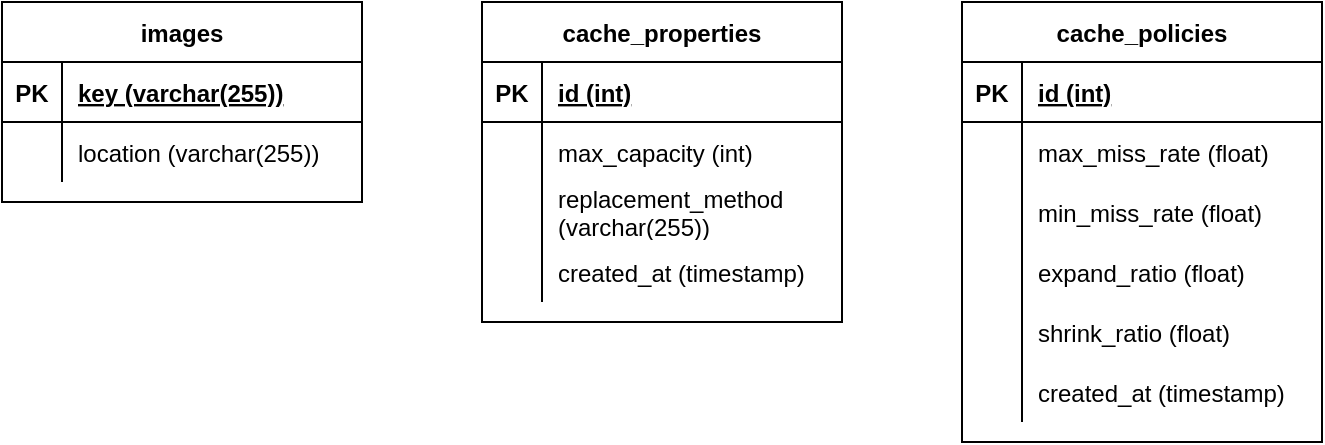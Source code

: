 <mxfile version="20.5.1" type="device"><diagram id="Uj7SLMJ2Hajab1zV8hsg" name="Page-1"><mxGraphModel dx="1234" dy="747" grid="1" gridSize="10" guides="1" tooltips="1" connect="1" arrows="1" fold="1" page="1" pageScale="1" pageWidth="850" pageHeight="1100" math="0" shadow="0"><root><mxCell id="0"/><mxCell id="1" parent="0"/><mxCell id="wsVQWXrpqQOHliyaj8iF-5" value="images" style="shape=table;startSize=30;container=1;collapsible=1;childLayout=tableLayout;fixedRows=1;rowLines=0;fontStyle=1;align=center;resizeLast=1;" parent="1" vertex="1"><mxGeometry x="40" y="120" width="180" height="100" as="geometry"><mxRectangle x="40" y="120" width="80" height="30" as="alternateBounds"/></mxGeometry></mxCell><mxCell id="wsVQWXrpqQOHliyaj8iF-6" value="" style="shape=tableRow;horizontal=0;startSize=0;swimlaneHead=0;swimlaneBody=0;fillColor=none;collapsible=0;dropTarget=0;points=[[0,0.5],[1,0.5]];portConstraint=eastwest;top=0;left=0;right=0;bottom=1;" parent="wsVQWXrpqQOHliyaj8iF-5" vertex="1"><mxGeometry y="30" width="180" height="30" as="geometry"/></mxCell><mxCell id="wsVQWXrpqQOHliyaj8iF-7" value="PK" style="shape=partialRectangle;connectable=0;fillColor=none;top=0;left=0;bottom=0;right=0;fontStyle=1;overflow=hidden;" parent="wsVQWXrpqQOHliyaj8iF-6" vertex="1"><mxGeometry width="30" height="30" as="geometry"><mxRectangle width="30" height="30" as="alternateBounds"/></mxGeometry></mxCell><mxCell id="wsVQWXrpqQOHliyaj8iF-8" value="key (varchar(255))" style="shape=partialRectangle;connectable=0;fillColor=none;top=0;left=0;bottom=0;right=0;align=left;spacingLeft=6;fontStyle=5;overflow=hidden;" parent="wsVQWXrpqQOHliyaj8iF-6" vertex="1"><mxGeometry x="30" width="150" height="30" as="geometry"><mxRectangle width="150" height="30" as="alternateBounds"/></mxGeometry></mxCell><mxCell id="wsVQWXrpqQOHliyaj8iF-9" value="" style="shape=tableRow;horizontal=0;startSize=0;swimlaneHead=0;swimlaneBody=0;fillColor=none;collapsible=0;dropTarget=0;points=[[0,0.5],[1,0.5]];portConstraint=eastwest;top=0;left=0;right=0;bottom=0;" parent="wsVQWXrpqQOHliyaj8iF-5" vertex="1"><mxGeometry y="60" width="180" height="30" as="geometry"/></mxCell><mxCell id="wsVQWXrpqQOHliyaj8iF-10" value="" style="shape=partialRectangle;connectable=0;fillColor=none;top=0;left=0;bottom=0;right=0;editable=1;overflow=hidden;" parent="wsVQWXrpqQOHliyaj8iF-9" vertex="1"><mxGeometry width="30" height="30" as="geometry"><mxRectangle width="30" height="30" as="alternateBounds"/></mxGeometry></mxCell><mxCell id="wsVQWXrpqQOHliyaj8iF-11" value="location (varchar(255))" style="shape=partialRectangle;connectable=0;fillColor=none;top=0;left=0;bottom=0;right=0;align=left;spacingLeft=6;overflow=hidden;" parent="wsVQWXrpqQOHliyaj8iF-9" vertex="1"><mxGeometry x="30" width="150" height="30" as="geometry"><mxRectangle width="150" height="30" as="alternateBounds"/></mxGeometry></mxCell><mxCell id="wsVQWXrpqQOHliyaj8iF-21" value="cache_policies" style="shape=table;startSize=30;container=1;collapsible=1;childLayout=tableLayout;fixedRows=1;rowLines=0;fontStyle=1;align=center;resizeLast=1;" parent="1" vertex="1"><mxGeometry x="520" y="120" width="180" height="220" as="geometry"/></mxCell><mxCell id="wsVQWXrpqQOHliyaj8iF-22" value="" style="shape=tableRow;horizontal=0;startSize=0;swimlaneHead=0;swimlaneBody=0;fillColor=none;collapsible=0;dropTarget=0;points=[[0,0.5],[1,0.5]];portConstraint=eastwest;top=0;left=0;right=0;bottom=1;" parent="wsVQWXrpqQOHliyaj8iF-21" vertex="1"><mxGeometry y="30" width="180" height="30" as="geometry"/></mxCell><mxCell id="wsVQWXrpqQOHliyaj8iF-23" value="PK" style="shape=partialRectangle;connectable=0;fillColor=none;top=0;left=0;bottom=0;right=0;fontStyle=1;overflow=hidden;" parent="wsVQWXrpqQOHliyaj8iF-22" vertex="1"><mxGeometry width="30" height="30" as="geometry"><mxRectangle width="30" height="30" as="alternateBounds"/></mxGeometry></mxCell><mxCell id="wsVQWXrpqQOHliyaj8iF-24" value="id (int)" style="shape=partialRectangle;connectable=0;fillColor=none;top=0;left=0;bottom=0;right=0;align=left;spacingLeft=6;fontStyle=5;overflow=hidden;" parent="wsVQWXrpqQOHliyaj8iF-22" vertex="1"><mxGeometry x="30" width="150" height="30" as="geometry"><mxRectangle width="150" height="30" as="alternateBounds"/></mxGeometry></mxCell><mxCell id="wsVQWXrpqQOHliyaj8iF-25" value="" style="shape=tableRow;horizontal=0;startSize=0;swimlaneHead=0;swimlaneBody=0;fillColor=none;collapsible=0;dropTarget=0;points=[[0,0.5],[1,0.5]];portConstraint=eastwest;top=0;left=0;right=0;bottom=0;" parent="wsVQWXrpqQOHliyaj8iF-21" vertex="1"><mxGeometry y="60" width="180" height="30" as="geometry"/></mxCell><mxCell id="wsVQWXrpqQOHliyaj8iF-26" value="" style="shape=partialRectangle;connectable=0;fillColor=none;top=0;left=0;bottom=0;right=0;editable=1;overflow=hidden;" parent="wsVQWXrpqQOHliyaj8iF-25" vertex="1"><mxGeometry width="30" height="30" as="geometry"><mxRectangle width="30" height="30" as="alternateBounds"/></mxGeometry></mxCell><mxCell id="wsVQWXrpqQOHliyaj8iF-27" value="max_miss_rate (float)" style="shape=partialRectangle;connectable=0;fillColor=none;top=0;left=0;bottom=0;right=0;align=left;spacingLeft=6;overflow=hidden;" parent="wsVQWXrpqQOHliyaj8iF-25" vertex="1"><mxGeometry x="30" width="150" height="30" as="geometry"><mxRectangle width="150" height="30" as="alternateBounds"/></mxGeometry></mxCell><mxCell id="wsVQWXrpqQOHliyaj8iF-28" value="" style="shape=tableRow;horizontal=0;startSize=0;swimlaneHead=0;swimlaneBody=0;fillColor=none;collapsible=0;dropTarget=0;points=[[0,0.5],[1,0.5]];portConstraint=eastwest;top=0;left=0;right=0;bottom=0;" parent="wsVQWXrpqQOHliyaj8iF-21" vertex="1"><mxGeometry y="90" width="180" height="30" as="geometry"/></mxCell><mxCell id="wsVQWXrpqQOHliyaj8iF-29" value="" style="shape=partialRectangle;connectable=0;fillColor=none;top=0;left=0;bottom=0;right=0;editable=1;overflow=hidden;" parent="wsVQWXrpqQOHliyaj8iF-28" vertex="1"><mxGeometry width="30" height="30" as="geometry"><mxRectangle width="30" height="30" as="alternateBounds"/></mxGeometry></mxCell><mxCell id="wsVQWXrpqQOHliyaj8iF-30" value="min_miss_rate (float)" style="shape=partialRectangle;connectable=0;fillColor=none;top=0;left=0;bottom=0;right=0;align=left;spacingLeft=6;overflow=hidden;" parent="wsVQWXrpqQOHliyaj8iF-28" vertex="1"><mxGeometry x="30" width="150" height="30" as="geometry"><mxRectangle width="150" height="30" as="alternateBounds"/></mxGeometry></mxCell><mxCell id="wsVQWXrpqQOHliyaj8iF-31" value="" style="shape=tableRow;horizontal=0;startSize=0;swimlaneHead=0;swimlaneBody=0;fillColor=none;collapsible=0;dropTarget=0;points=[[0,0.5],[1,0.5]];portConstraint=eastwest;top=0;left=0;right=0;bottom=0;" parent="wsVQWXrpqQOHliyaj8iF-21" vertex="1"><mxGeometry y="120" width="180" height="30" as="geometry"/></mxCell><mxCell id="wsVQWXrpqQOHliyaj8iF-32" value="" style="shape=partialRectangle;connectable=0;fillColor=none;top=0;left=0;bottom=0;right=0;editable=1;overflow=hidden;" parent="wsVQWXrpqQOHliyaj8iF-31" vertex="1"><mxGeometry width="30" height="30" as="geometry"><mxRectangle width="30" height="30" as="alternateBounds"/></mxGeometry></mxCell><mxCell id="wsVQWXrpqQOHliyaj8iF-33" value="expand_ratio (float)" style="shape=partialRectangle;connectable=0;fillColor=none;top=0;left=0;bottom=0;right=0;align=left;spacingLeft=6;overflow=hidden;" parent="wsVQWXrpqQOHliyaj8iF-31" vertex="1"><mxGeometry x="30" width="150" height="30" as="geometry"><mxRectangle width="150" height="30" as="alternateBounds"/></mxGeometry></mxCell><mxCell id="wsVQWXrpqQOHliyaj8iF-34" value="" style="shape=tableRow;horizontal=0;startSize=0;swimlaneHead=0;swimlaneBody=0;fillColor=none;collapsible=0;dropTarget=0;points=[[0,0.5],[1,0.5]];portConstraint=eastwest;top=0;left=0;right=0;bottom=0;" parent="wsVQWXrpqQOHliyaj8iF-21" vertex="1"><mxGeometry y="150" width="180" height="30" as="geometry"/></mxCell><mxCell id="wsVQWXrpqQOHliyaj8iF-35" value="" style="shape=partialRectangle;connectable=0;fillColor=none;top=0;left=0;bottom=0;right=0;editable=1;overflow=hidden;" parent="wsVQWXrpqQOHliyaj8iF-34" vertex="1"><mxGeometry width="30" height="30" as="geometry"><mxRectangle width="30" height="30" as="alternateBounds"/></mxGeometry></mxCell><mxCell id="wsVQWXrpqQOHliyaj8iF-36" value="shrink_ratio (float)" style="shape=partialRectangle;connectable=0;fillColor=none;top=0;left=0;bottom=0;right=0;align=left;spacingLeft=6;overflow=hidden;" parent="wsVQWXrpqQOHliyaj8iF-34" vertex="1"><mxGeometry x="30" width="150" height="30" as="geometry"><mxRectangle width="150" height="30" as="alternateBounds"/></mxGeometry></mxCell><mxCell id="wsVQWXrpqQOHliyaj8iF-40" value="" style="shape=tableRow;horizontal=0;startSize=0;swimlaneHead=0;swimlaneBody=0;fillColor=none;collapsible=0;dropTarget=0;points=[[0,0.5],[1,0.5]];portConstraint=eastwest;top=0;left=0;right=0;bottom=0;" parent="wsVQWXrpqQOHliyaj8iF-21" vertex="1"><mxGeometry y="180" width="180" height="30" as="geometry"/></mxCell><mxCell id="wsVQWXrpqQOHliyaj8iF-41" value="" style="shape=partialRectangle;connectable=0;fillColor=none;top=0;left=0;bottom=0;right=0;editable=1;overflow=hidden;" parent="wsVQWXrpqQOHliyaj8iF-40" vertex="1"><mxGeometry width="30" height="30" as="geometry"><mxRectangle width="30" height="30" as="alternateBounds"/></mxGeometry></mxCell><mxCell id="wsVQWXrpqQOHliyaj8iF-42" value="created_at (timestamp)" style="shape=partialRectangle;connectable=0;fillColor=none;top=0;left=0;bottom=0;right=0;align=left;spacingLeft=6;overflow=hidden;" parent="wsVQWXrpqQOHliyaj8iF-40" vertex="1"><mxGeometry x="30" width="150" height="30" as="geometry"><mxRectangle width="150" height="30" as="alternateBounds"/></mxGeometry></mxCell><mxCell id="wsVQWXrpqQOHliyaj8iF-43" value="cache_properties" style="shape=table;startSize=30;container=1;collapsible=1;childLayout=tableLayout;fixedRows=1;rowLines=0;fontStyle=1;align=center;resizeLast=1;" parent="1" vertex="1"><mxGeometry x="280" y="120" width="180" height="160" as="geometry"/></mxCell><mxCell id="wsVQWXrpqQOHliyaj8iF-44" value="" style="shape=tableRow;horizontal=0;startSize=0;swimlaneHead=0;swimlaneBody=0;fillColor=none;collapsible=0;dropTarget=0;points=[[0,0.5],[1,0.5]];portConstraint=eastwest;top=0;left=0;right=0;bottom=1;" parent="wsVQWXrpqQOHliyaj8iF-43" vertex="1"><mxGeometry y="30" width="180" height="30" as="geometry"/></mxCell><mxCell id="wsVQWXrpqQOHliyaj8iF-45" value="PK" style="shape=partialRectangle;connectable=0;fillColor=none;top=0;left=0;bottom=0;right=0;fontStyle=1;overflow=hidden;" parent="wsVQWXrpqQOHliyaj8iF-44" vertex="1"><mxGeometry width="30" height="30" as="geometry"><mxRectangle width="30" height="30" as="alternateBounds"/></mxGeometry></mxCell><mxCell id="wsVQWXrpqQOHliyaj8iF-46" value="id (int)" style="shape=partialRectangle;connectable=0;fillColor=none;top=0;left=0;bottom=0;right=0;align=left;spacingLeft=6;fontStyle=5;overflow=hidden;" parent="wsVQWXrpqQOHliyaj8iF-44" vertex="1"><mxGeometry x="30" width="150" height="30" as="geometry"><mxRectangle width="150" height="30" as="alternateBounds"/></mxGeometry></mxCell><mxCell id="wsVQWXrpqQOHliyaj8iF-47" value="" style="shape=tableRow;horizontal=0;startSize=0;swimlaneHead=0;swimlaneBody=0;fillColor=none;collapsible=0;dropTarget=0;points=[[0,0.5],[1,0.5]];portConstraint=eastwest;top=0;left=0;right=0;bottom=0;" parent="wsVQWXrpqQOHliyaj8iF-43" vertex="1"><mxGeometry y="60" width="180" height="30" as="geometry"/></mxCell><mxCell id="wsVQWXrpqQOHliyaj8iF-48" value="" style="shape=partialRectangle;connectable=0;fillColor=none;top=0;left=0;bottom=0;right=0;editable=1;overflow=hidden;" parent="wsVQWXrpqQOHliyaj8iF-47" vertex="1"><mxGeometry width="30" height="30" as="geometry"><mxRectangle width="30" height="30" as="alternateBounds"/></mxGeometry></mxCell><mxCell id="wsVQWXrpqQOHliyaj8iF-49" value="max_capacity (int)" style="shape=partialRectangle;connectable=0;fillColor=none;top=0;left=0;bottom=0;right=0;align=left;spacingLeft=6;overflow=hidden;" parent="wsVQWXrpqQOHliyaj8iF-47" vertex="1"><mxGeometry x="30" width="150" height="30" as="geometry"><mxRectangle width="150" height="30" as="alternateBounds"/></mxGeometry></mxCell><mxCell id="wsVQWXrpqQOHliyaj8iF-50" value="" style="shape=tableRow;horizontal=0;startSize=0;swimlaneHead=0;swimlaneBody=0;fillColor=none;collapsible=0;dropTarget=0;points=[[0,0.5],[1,0.5]];portConstraint=eastwest;top=0;left=0;right=0;bottom=0;" parent="wsVQWXrpqQOHliyaj8iF-43" vertex="1"><mxGeometry y="90" width="180" height="30" as="geometry"/></mxCell><mxCell id="wsVQWXrpqQOHliyaj8iF-51" value="" style="shape=partialRectangle;connectable=0;fillColor=none;top=0;left=0;bottom=0;right=0;editable=1;overflow=hidden;" parent="wsVQWXrpqQOHliyaj8iF-50" vertex="1"><mxGeometry width="30" height="30" as="geometry"><mxRectangle width="30" height="30" as="alternateBounds"/></mxGeometry></mxCell><mxCell id="wsVQWXrpqQOHliyaj8iF-52" value="replacement_method &#10;(varchar(255))" style="shape=partialRectangle;connectable=0;fillColor=none;top=0;left=0;bottom=0;right=0;align=left;spacingLeft=6;overflow=hidden;" parent="wsVQWXrpqQOHliyaj8iF-50" vertex="1"><mxGeometry x="30" width="150" height="30" as="geometry"><mxRectangle width="150" height="30" as="alternateBounds"/></mxGeometry></mxCell><mxCell id="wsVQWXrpqQOHliyaj8iF-62" value="" style="shape=tableRow;horizontal=0;startSize=0;swimlaneHead=0;swimlaneBody=0;fillColor=none;collapsible=0;dropTarget=0;points=[[0,0.5],[1,0.5]];portConstraint=eastwest;top=0;left=0;right=0;bottom=0;" parent="wsVQWXrpqQOHliyaj8iF-43" vertex="1"><mxGeometry y="120" width="180" height="30" as="geometry"/></mxCell><mxCell id="wsVQWXrpqQOHliyaj8iF-63" value="" style="shape=partialRectangle;connectable=0;fillColor=none;top=0;left=0;bottom=0;right=0;editable=1;overflow=hidden;" parent="wsVQWXrpqQOHliyaj8iF-62" vertex="1"><mxGeometry width="30" height="30" as="geometry"><mxRectangle width="30" height="30" as="alternateBounds"/></mxGeometry></mxCell><mxCell id="wsVQWXrpqQOHliyaj8iF-64" value="created_at (timestamp)" style="shape=partialRectangle;connectable=0;fillColor=none;top=0;left=0;bottom=0;right=0;align=left;spacingLeft=6;overflow=hidden;" parent="wsVQWXrpqQOHliyaj8iF-62" vertex="1"><mxGeometry x="30" width="150" height="30" as="geometry"><mxRectangle width="150" height="30" as="alternateBounds"/></mxGeometry></mxCell></root></mxGraphModel></diagram></mxfile>